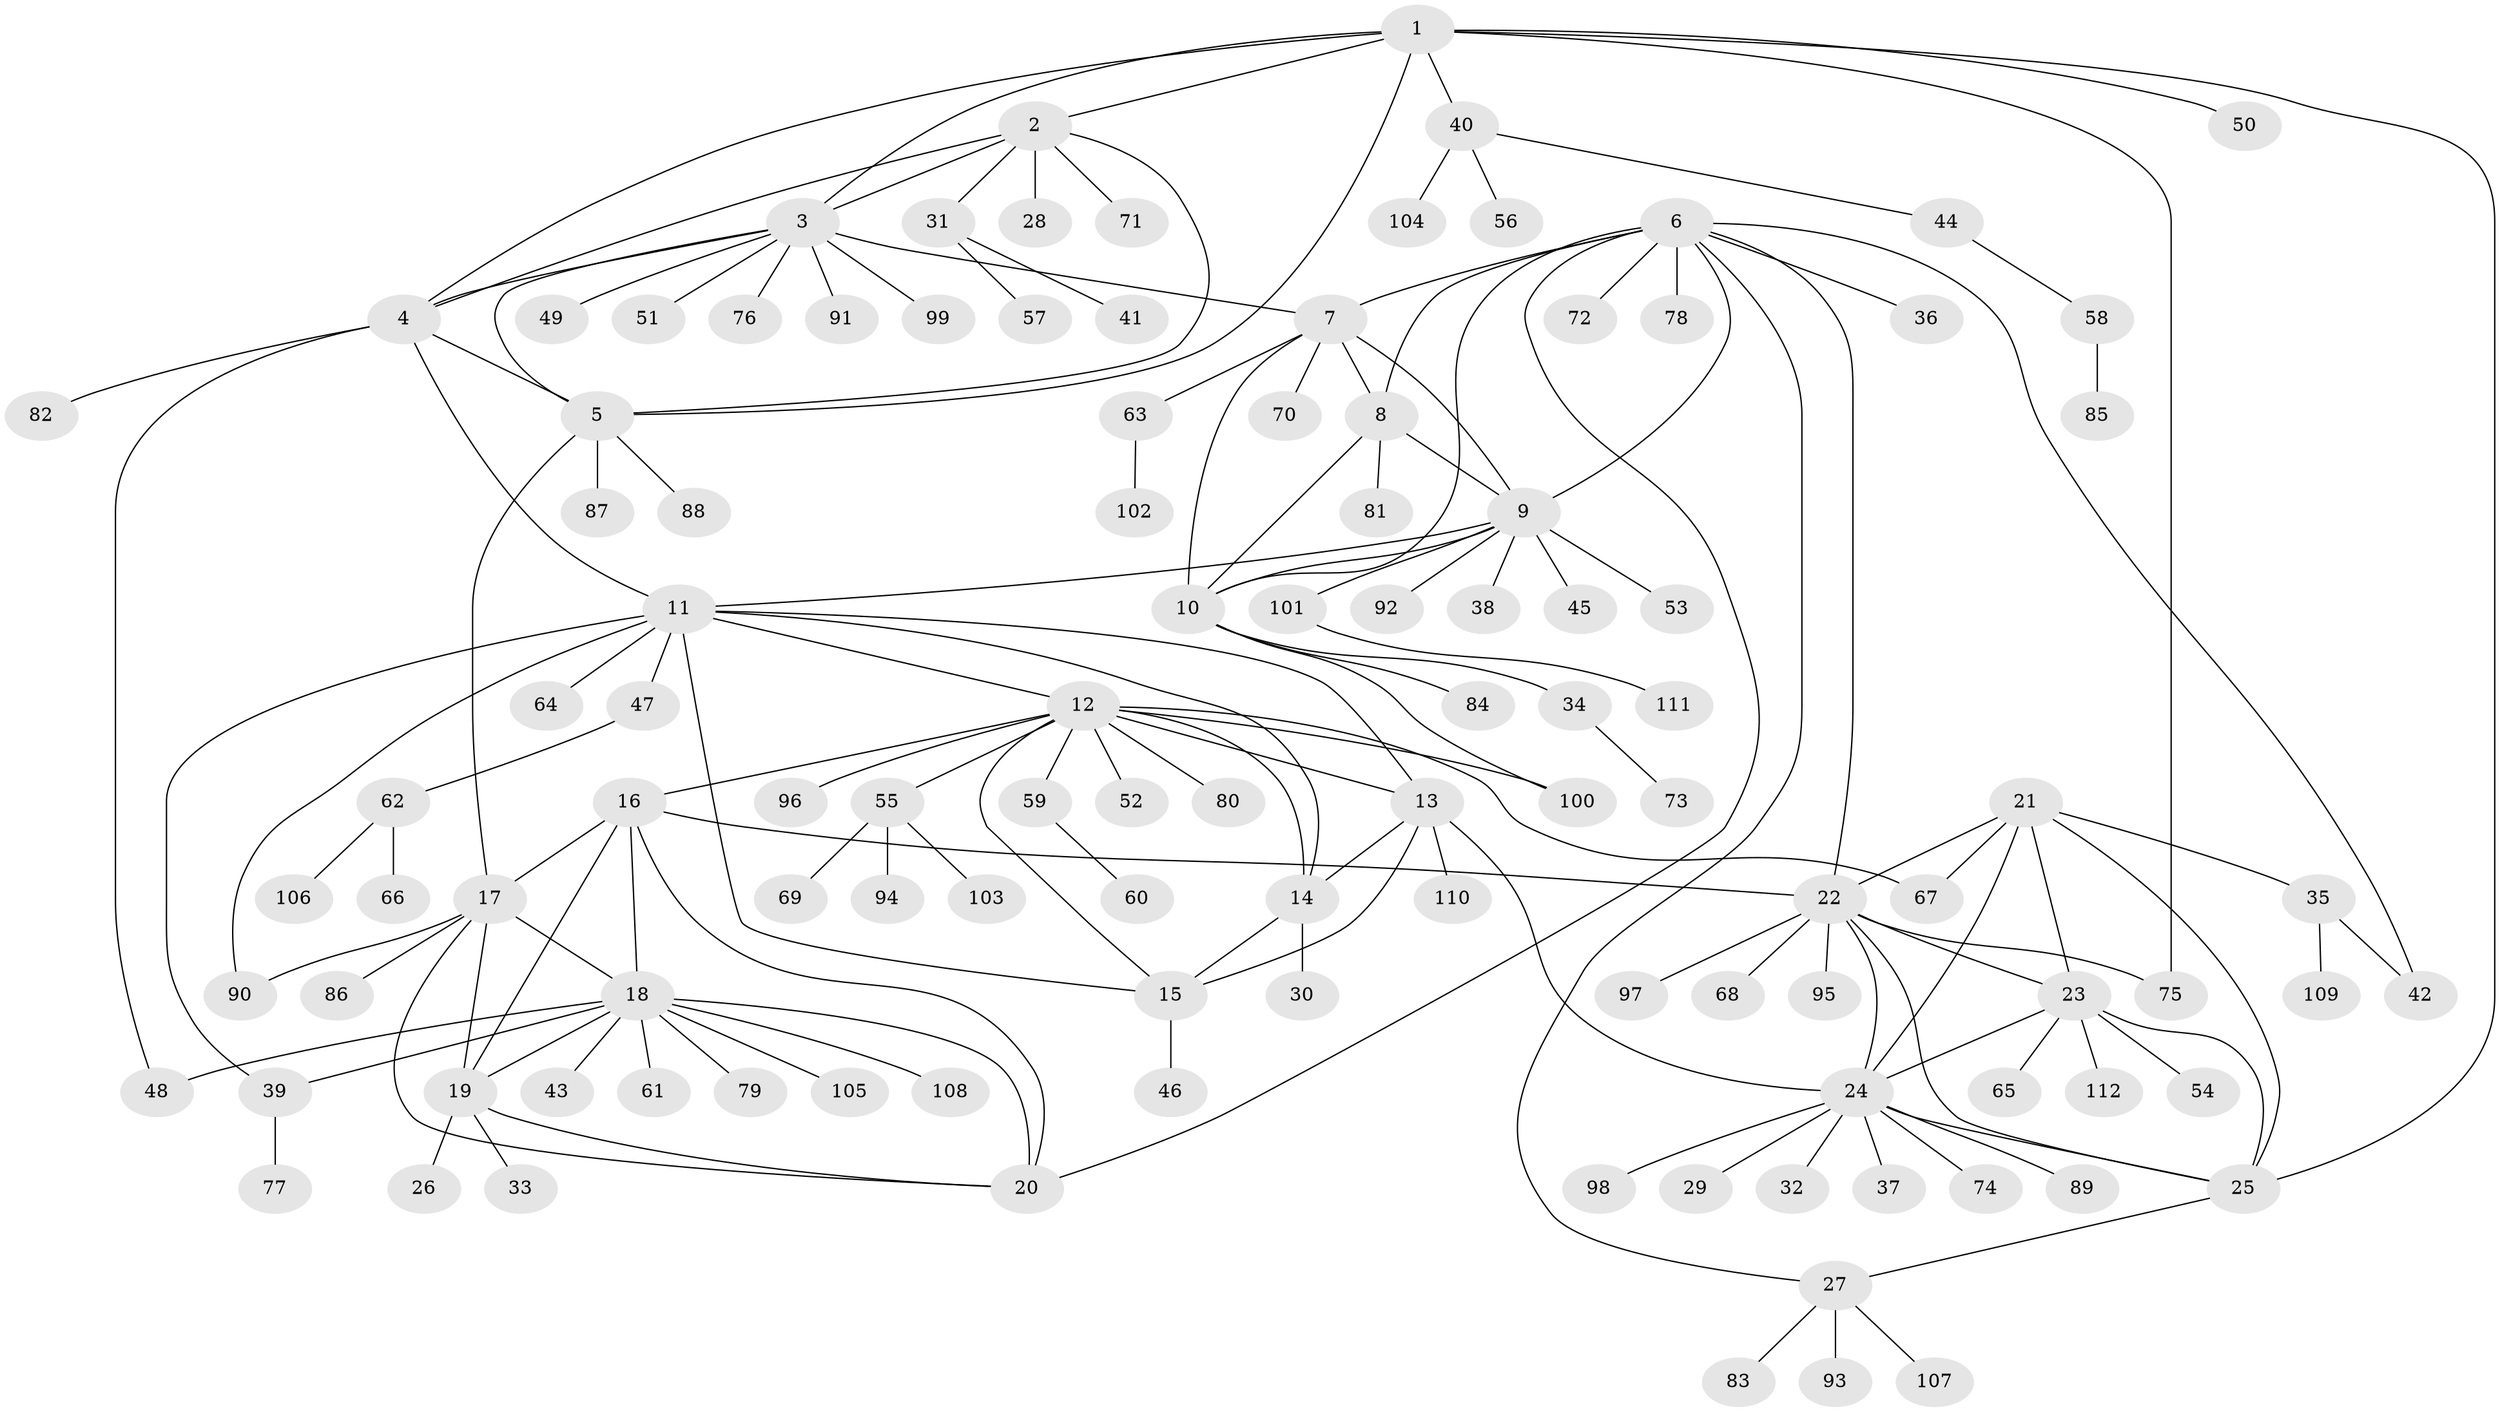 // coarse degree distribution, {6: 0.023529411764705882, 5: 0.058823529411764705, 8: 0.011764705882352941, 9: 0.03529411764705882, 12: 0.03529411764705882, 10: 0.011764705882352941, 2: 0.1411764705882353, 4: 0.023529411764705882, 11: 0.011764705882352941, 1: 0.611764705882353, 3: 0.03529411764705882}
// Generated by graph-tools (version 1.1) at 2025/42/03/06/25 10:42:09]
// undirected, 112 vertices, 155 edges
graph export_dot {
graph [start="1"]
  node [color=gray90,style=filled];
  1;
  2;
  3;
  4;
  5;
  6;
  7;
  8;
  9;
  10;
  11;
  12;
  13;
  14;
  15;
  16;
  17;
  18;
  19;
  20;
  21;
  22;
  23;
  24;
  25;
  26;
  27;
  28;
  29;
  30;
  31;
  32;
  33;
  34;
  35;
  36;
  37;
  38;
  39;
  40;
  41;
  42;
  43;
  44;
  45;
  46;
  47;
  48;
  49;
  50;
  51;
  52;
  53;
  54;
  55;
  56;
  57;
  58;
  59;
  60;
  61;
  62;
  63;
  64;
  65;
  66;
  67;
  68;
  69;
  70;
  71;
  72;
  73;
  74;
  75;
  76;
  77;
  78;
  79;
  80;
  81;
  82;
  83;
  84;
  85;
  86;
  87;
  88;
  89;
  90;
  91;
  92;
  93;
  94;
  95;
  96;
  97;
  98;
  99;
  100;
  101;
  102;
  103;
  104;
  105;
  106;
  107;
  108;
  109;
  110;
  111;
  112;
  1 -- 2;
  1 -- 3;
  1 -- 4;
  1 -- 5;
  1 -- 25;
  1 -- 40;
  1 -- 50;
  1 -- 75;
  2 -- 3;
  2 -- 4;
  2 -- 5;
  2 -- 28;
  2 -- 31;
  2 -- 71;
  3 -- 4;
  3 -- 5;
  3 -- 7;
  3 -- 49;
  3 -- 51;
  3 -- 76;
  3 -- 91;
  3 -- 99;
  4 -- 5;
  4 -- 11;
  4 -- 48;
  4 -- 82;
  5 -- 17;
  5 -- 87;
  5 -- 88;
  6 -- 7;
  6 -- 8;
  6 -- 9;
  6 -- 10;
  6 -- 20;
  6 -- 22;
  6 -- 27;
  6 -- 36;
  6 -- 42;
  6 -- 72;
  6 -- 78;
  7 -- 8;
  7 -- 9;
  7 -- 10;
  7 -- 63;
  7 -- 70;
  8 -- 9;
  8 -- 10;
  8 -- 81;
  9 -- 10;
  9 -- 11;
  9 -- 38;
  9 -- 45;
  9 -- 53;
  9 -- 92;
  9 -- 101;
  10 -- 34;
  10 -- 84;
  10 -- 100;
  11 -- 12;
  11 -- 13;
  11 -- 14;
  11 -- 15;
  11 -- 39;
  11 -- 47;
  11 -- 64;
  11 -- 90;
  12 -- 13;
  12 -- 14;
  12 -- 15;
  12 -- 16;
  12 -- 52;
  12 -- 55;
  12 -- 59;
  12 -- 67;
  12 -- 80;
  12 -- 96;
  12 -- 100;
  13 -- 14;
  13 -- 15;
  13 -- 24;
  13 -- 110;
  14 -- 15;
  14 -- 30;
  15 -- 46;
  16 -- 17;
  16 -- 18;
  16 -- 19;
  16 -- 20;
  16 -- 22;
  17 -- 18;
  17 -- 19;
  17 -- 20;
  17 -- 86;
  17 -- 90;
  18 -- 19;
  18 -- 20;
  18 -- 39;
  18 -- 43;
  18 -- 48;
  18 -- 61;
  18 -- 79;
  18 -- 105;
  18 -- 108;
  19 -- 20;
  19 -- 26;
  19 -- 33;
  21 -- 22;
  21 -- 23;
  21 -- 24;
  21 -- 25;
  21 -- 35;
  21 -- 67;
  22 -- 23;
  22 -- 24;
  22 -- 25;
  22 -- 68;
  22 -- 75;
  22 -- 95;
  22 -- 97;
  23 -- 24;
  23 -- 25;
  23 -- 54;
  23 -- 65;
  23 -- 112;
  24 -- 25;
  24 -- 29;
  24 -- 32;
  24 -- 37;
  24 -- 74;
  24 -- 89;
  24 -- 98;
  25 -- 27;
  27 -- 83;
  27 -- 93;
  27 -- 107;
  31 -- 41;
  31 -- 57;
  34 -- 73;
  35 -- 42;
  35 -- 109;
  39 -- 77;
  40 -- 44;
  40 -- 56;
  40 -- 104;
  44 -- 58;
  47 -- 62;
  55 -- 69;
  55 -- 94;
  55 -- 103;
  58 -- 85;
  59 -- 60;
  62 -- 66;
  62 -- 106;
  63 -- 102;
  101 -- 111;
}
